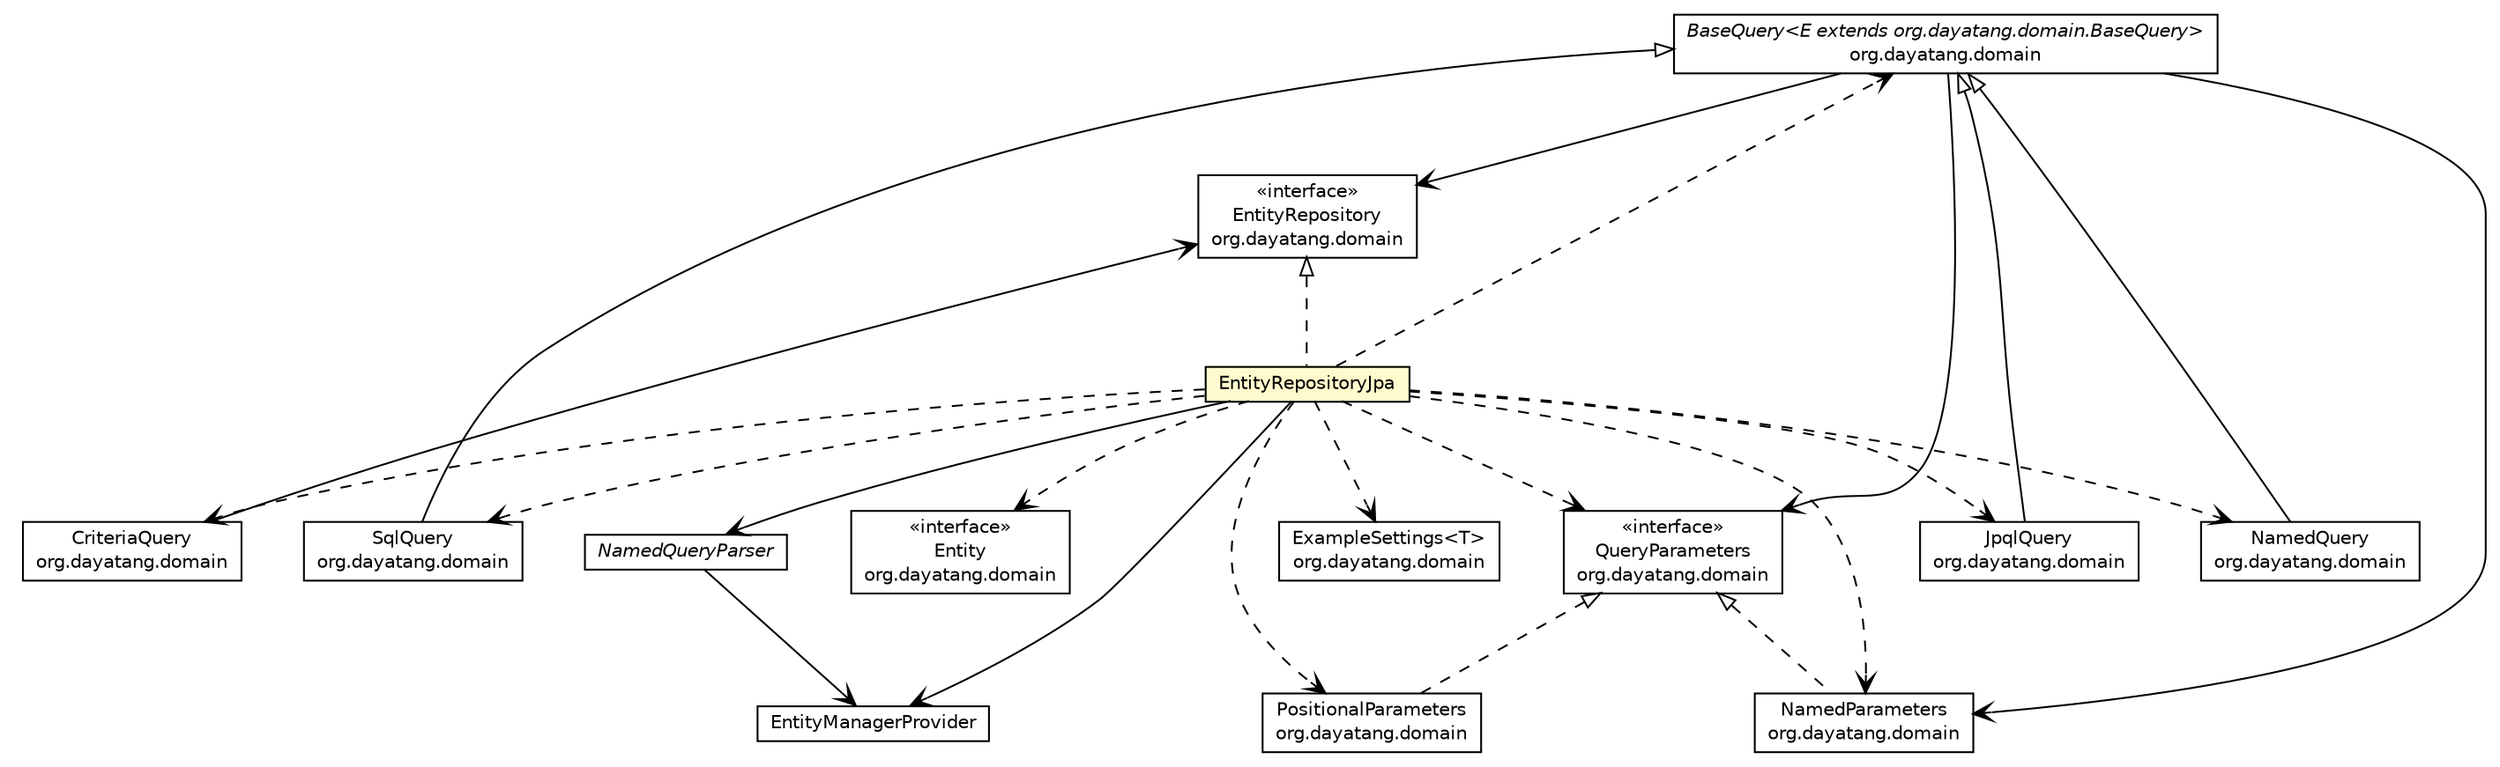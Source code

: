 #!/usr/local/bin/dot
#
# Class diagram 
# Generated by UMLGraph version R5_6_6-8-g8d7759 (http://www.umlgraph.org/)
#

digraph G {
	edge [fontname="Helvetica",fontsize=10,labelfontname="Helvetica",labelfontsize=10];
	node [fontname="Helvetica",fontsize=10,shape=plaintext];
	nodesep=0.25;
	ranksep=0.5;
	// org.dayatang.domain.SqlQuery
	c47240 [label=<<table title="org.dayatang.domain.SqlQuery" border="0" cellborder="1" cellspacing="0" cellpadding="2" port="p" href="../../domain/SqlQuery.html">
		<tr><td><table border="0" cellspacing="0" cellpadding="1">
<tr><td align="center" balign="center"> SqlQuery </td></tr>
<tr><td align="center" balign="center"> org.dayatang.domain </td></tr>
		</table></td></tr>
		</table>>, URL="../../domain/SqlQuery.html", fontname="Helvetica", fontcolor="black", fontsize=10.0];
	// org.dayatang.domain.QueryParameters
	c47241 [label=<<table title="org.dayatang.domain.QueryParameters" border="0" cellborder="1" cellspacing="0" cellpadding="2" port="p" href="../../domain/QueryParameters.html">
		<tr><td><table border="0" cellspacing="0" cellpadding="1">
<tr><td align="center" balign="center"> &#171;interface&#187; </td></tr>
<tr><td align="center" balign="center"> QueryParameters </td></tr>
<tr><td align="center" balign="center"> org.dayatang.domain </td></tr>
		</table></td></tr>
		</table>>, URL="../../domain/QueryParameters.html", fontname="Helvetica", fontcolor="black", fontsize=10.0];
	// org.dayatang.domain.PositionalParameters
	c47243 [label=<<table title="org.dayatang.domain.PositionalParameters" border="0" cellborder="1" cellspacing="0" cellpadding="2" port="p" href="../../domain/PositionalParameters.html">
		<tr><td><table border="0" cellspacing="0" cellpadding="1">
<tr><td align="center" balign="center"> PositionalParameters </td></tr>
<tr><td align="center" balign="center"> org.dayatang.domain </td></tr>
		</table></td></tr>
		</table>>, URL="../../domain/PositionalParameters.html", fontname="Helvetica", fontcolor="black", fontsize=10.0];
	// org.dayatang.domain.NamedQuery
	c47245 [label=<<table title="org.dayatang.domain.NamedQuery" border="0" cellborder="1" cellspacing="0" cellpadding="2" port="p" href="../../domain/NamedQuery.html">
		<tr><td><table border="0" cellspacing="0" cellpadding="1">
<tr><td align="center" balign="center"> NamedQuery </td></tr>
<tr><td align="center" balign="center"> org.dayatang.domain </td></tr>
		</table></td></tr>
		</table>>, URL="../../domain/NamedQuery.html", fontname="Helvetica", fontcolor="black", fontsize=10.0];
	// org.dayatang.domain.NamedParameters
	c47246 [label=<<table title="org.dayatang.domain.NamedParameters" border="0" cellborder="1" cellspacing="0" cellpadding="2" port="p" href="../../domain/NamedParameters.html">
		<tr><td><table border="0" cellspacing="0" cellpadding="1">
<tr><td align="center" balign="center"> NamedParameters </td></tr>
<tr><td align="center" balign="center"> org.dayatang.domain </td></tr>
		</table></td></tr>
		</table>>, URL="../../domain/NamedParameters.html", fontname="Helvetica", fontcolor="black", fontsize=10.0];
	// org.dayatang.domain.JpqlQuery
	c47249 [label=<<table title="org.dayatang.domain.JpqlQuery" border="0" cellborder="1" cellspacing="0" cellpadding="2" port="p" href="../../domain/JpqlQuery.html">
		<tr><td><table border="0" cellspacing="0" cellpadding="1">
<tr><td align="center" balign="center"> JpqlQuery </td></tr>
<tr><td align="center" balign="center"> org.dayatang.domain </td></tr>
		</table></td></tr>
		</table>>, URL="../../domain/JpqlQuery.html", fontname="Helvetica", fontcolor="black", fontsize=10.0];
	// org.dayatang.domain.ExampleSettings<T>
	c47255 [label=<<table title="org.dayatang.domain.ExampleSettings" border="0" cellborder="1" cellspacing="0" cellpadding="2" port="p" href="../../domain/ExampleSettings.html">
		<tr><td><table border="0" cellspacing="0" cellpadding="1">
<tr><td align="center" balign="center"> ExampleSettings&lt;T&gt; </td></tr>
<tr><td align="center" balign="center"> org.dayatang.domain </td></tr>
		</table></td></tr>
		</table>>, URL="../../domain/ExampleSettings.html", fontname="Helvetica", fontcolor="black", fontsize=10.0];
	// org.dayatang.domain.EntityRepository
	c47256 [label=<<table title="org.dayatang.domain.EntityRepository" border="0" cellborder="1" cellspacing="0" cellpadding="2" port="p" href="../../domain/EntityRepository.html">
		<tr><td><table border="0" cellspacing="0" cellpadding="1">
<tr><td align="center" balign="center"> &#171;interface&#187; </td></tr>
<tr><td align="center" balign="center"> EntityRepository </td></tr>
<tr><td align="center" balign="center"> org.dayatang.domain </td></tr>
		</table></td></tr>
		</table>>, URL="../../domain/EntityRepository.html", fontname="Helvetica", fontcolor="black", fontsize=10.0];
	// org.dayatang.domain.Entity
	c47257 [label=<<table title="org.dayatang.domain.Entity" border="0" cellborder="1" cellspacing="0" cellpadding="2" port="p" href="../../domain/Entity.html">
		<tr><td><table border="0" cellspacing="0" cellpadding="1">
<tr><td align="center" balign="center"> &#171;interface&#187; </td></tr>
<tr><td align="center" balign="center"> Entity </td></tr>
<tr><td align="center" balign="center"> org.dayatang.domain </td></tr>
		</table></td></tr>
		</table>>, URL="../../domain/Entity.html", fontname="Helvetica", fontcolor="black", fontsize=10.0];
	// org.dayatang.domain.CriteriaQuery
	c47260 [label=<<table title="org.dayatang.domain.CriteriaQuery" border="0" cellborder="1" cellspacing="0" cellpadding="2" port="p" href="../../domain/CriteriaQuery.html">
		<tr><td><table border="0" cellspacing="0" cellpadding="1">
<tr><td align="center" balign="center"> CriteriaQuery </td></tr>
<tr><td align="center" balign="center"> org.dayatang.domain </td></tr>
		</table></td></tr>
		</table>>, URL="../../domain/CriteriaQuery.html", fontname="Helvetica", fontcolor="black", fontsize=10.0];
	// org.dayatang.domain.BaseQuery<E extends org.dayatang.domain.BaseQuery>
	c47261 [label=<<table title="org.dayatang.domain.BaseQuery" border="0" cellborder="1" cellspacing="0" cellpadding="2" port="p" href="../../domain/BaseQuery.html">
		<tr><td><table border="0" cellspacing="0" cellpadding="1">
<tr><td align="center" balign="center"><font face="Helvetica-Oblique"> BaseQuery&lt;E extends org.dayatang.domain.BaseQuery&gt; </font></td></tr>
<tr><td align="center" balign="center"> org.dayatang.domain </td></tr>
		</table></td></tr>
		</table>>, URL="../../domain/BaseQuery.html", fontname="Helvetica", fontcolor="black", fontsize=10.0];
	// org.dayatang.persistence.jpa.NamedQueryParser
	c47370 [label=<<table title="org.dayatang.persistence.jpa.NamedQueryParser" border="0" cellborder="1" cellspacing="0" cellpadding="2" port="p" href="./NamedQueryParser.html">
		<tr><td><table border="0" cellspacing="0" cellpadding="1">
<tr><td align="center" balign="center"><font face="Helvetica-Oblique"> NamedQueryParser </font></td></tr>
		</table></td></tr>
		</table>>, URL="./NamedQueryParser.html", fontname="Helvetica", fontcolor="black", fontsize=10.0];
	// org.dayatang.persistence.jpa.EntityRepositoryJpa
	c47371 [label=<<table title="org.dayatang.persistence.jpa.EntityRepositoryJpa" border="0" cellborder="1" cellspacing="0" cellpadding="2" port="p" bgcolor="lemonChiffon" href="./EntityRepositoryJpa.html">
		<tr><td><table border="0" cellspacing="0" cellpadding="1">
<tr><td align="center" balign="center"> EntityRepositoryJpa </td></tr>
		</table></td></tr>
		</table>>, URL="./EntityRepositoryJpa.html", fontname="Helvetica", fontcolor="black", fontsize=10.0];
	// org.dayatang.persistence.jpa.EntityManagerProvider
	c47372 [label=<<table title="org.dayatang.persistence.jpa.EntityManagerProvider" border="0" cellborder="1" cellspacing="0" cellpadding="2" port="p" href="./EntityManagerProvider.html">
		<tr><td><table border="0" cellspacing="0" cellpadding="1">
<tr><td align="center" balign="center"> EntityManagerProvider </td></tr>
		</table></td></tr>
		</table>>, URL="./EntityManagerProvider.html", fontname="Helvetica", fontcolor="black", fontsize=10.0];
	//org.dayatang.domain.SqlQuery extends org.dayatang.domain.BaseQuery<org.dayatang.domain.SqlQuery>
	c47261:p -> c47240:p [dir=back,arrowtail=empty];
	//org.dayatang.domain.PositionalParameters implements org.dayatang.domain.QueryParameters
	c47241:p -> c47243:p [dir=back,arrowtail=empty,style=dashed];
	//org.dayatang.domain.NamedQuery extends org.dayatang.domain.BaseQuery<org.dayatang.domain.NamedQuery>
	c47261:p -> c47245:p [dir=back,arrowtail=empty];
	//org.dayatang.domain.NamedParameters implements org.dayatang.domain.QueryParameters
	c47241:p -> c47246:p [dir=back,arrowtail=empty,style=dashed];
	//org.dayatang.domain.JpqlQuery extends org.dayatang.domain.BaseQuery<org.dayatang.domain.JpqlQuery>
	c47261:p -> c47249:p [dir=back,arrowtail=empty];
	//org.dayatang.persistence.jpa.EntityRepositoryJpa implements org.dayatang.domain.EntityRepository
	c47256:p -> c47371:p [dir=back,arrowtail=empty,style=dashed];
	// org.dayatang.domain.CriteriaQuery NAVASSOC org.dayatang.domain.EntityRepository
	c47260:p -> c47256:p [taillabel="", label=" "headlabel="", fontname="Helvetica", fontcolor="black", fontsize=10.0, color="black", arrowhead=open];
	// org.dayatang.domain.BaseQuery<E extends org.dayatang.domain.BaseQuery> NAVASSOC org.dayatang.domain.EntityRepository
	c47261:p -> c47256:p [taillabel="", label=" "headlabel="", fontname="Helvetica", fontcolor="black", fontsize=10.0, color="black", arrowhead=open];
	// org.dayatang.domain.BaseQuery<E extends org.dayatang.domain.BaseQuery> NAVASSOC org.dayatang.domain.QueryParameters
	c47261:p -> c47241:p [taillabel="", label=" "headlabel="", fontname="Helvetica", fontcolor="black", fontsize=10.0, color="black", arrowhead=open];
	// org.dayatang.domain.BaseQuery<E extends org.dayatang.domain.BaseQuery> NAVASSOC org.dayatang.domain.NamedParameters
	c47261:p -> c47246:p [taillabel="", label=" "headlabel="", fontname="Helvetica", fontcolor="black", fontsize=10.0, color="black", arrowhead=open];
	// org.dayatang.persistence.jpa.NamedQueryParser NAVASSOC org.dayatang.persistence.jpa.EntityManagerProvider
	c47370:p -> c47372:p [taillabel="", label=" "headlabel="", fontname="Helvetica", fontcolor="black", fontsize=10.0, color="black", arrowhead=open];
	// org.dayatang.persistence.jpa.EntityRepositoryJpa NAVASSOC org.dayatang.persistence.jpa.NamedQueryParser
	c47371:p -> c47370:p [taillabel="", label=" "headlabel="", fontname="Helvetica", fontcolor="black", fontsize=10.0, color="black", arrowhead=open];
	// org.dayatang.persistence.jpa.EntityRepositoryJpa NAVASSOC org.dayatang.persistence.jpa.EntityManagerProvider
	c47371:p -> c47372:p [taillabel="", label=" "headlabel="", fontname="Helvetica", fontcolor="black", fontsize=10.0, color="black", arrowhead=open];
	// org.dayatang.persistence.jpa.EntityRepositoryJpa DEPEND org.dayatang.domain.ExampleSettings<T>
	c47371:p -> c47255:p [taillabel="", label=" "headlabel="", fontname="Helvetica", fontcolor="black", fontsize=10.0, color="black", arrowhead=open, style=dashed];
	// org.dayatang.persistence.jpa.EntityRepositoryJpa DEPEND org.dayatang.domain.CriteriaQuery
	c47371:p -> c47260:p [taillabel="", label=" "headlabel="", fontname="Helvetica", fontcolor="black", fontsize=10.0, color="black", arrowhead=open, style=dashed];
	// org.dayatang.persistence.jpa.EntityRepositoryJpa DEPEND org.dayatang.domain.QueryParameters
	c47371:p -> c47241:p [taillabel="", label=" "headlabel="", fontname="Helvetica", fontcolor="black", fontsize=10.0, color="black", arrowhead=open, style=dashed];
	// org.dayatang.persistence.jpa.EntityRepositoryJpa DEPEND org.dayatang.domain.SqlQuery
	c47371:p -> c47240:p [taillabel="", label=" "headlabel="", fontname="Helvetica", fontcolor="black", fontsize=10.0, color="black", arrowhead=open, style=dashed];
	// org.dayatang.persistence.jpa.EntityRepositoryJpa DEPEND org.dayatang.domain.NamedQuery
	c47371:p -> c47245:p [taillabel="", label=" "headlabel="", fontname="Helvetica", fontcolor="black", fontsize=10.0, color="black", arrowhead=open, style=dashed];
	// org.dayatang.persistence.jpa.EntityRepositoryJpa DEPEND org.dayatang.domain.NamedParameters
	c47371:p -> c47246:p [taillabel="", label=" "headlabel="", fontname="Helvetica", fontcolor="black", fontsize=10.0, color="black", arrowhead=open, style=dashed];
	// org.dayatang.persistence.jpa.EntityRepositoryJpa DEPEND org.dayatang.domain.JpqlQuery
	c47371:p -> c47249:p [taillabel="", label=" "headlabel="", fontname="Helvetica", fontcolor="black", fontsize=10.0, color="black", arrowhead=open, style=dashed];
	// org.dayatang.persistence.jpa.EntityRepositoryJpa DEPEND org.dayatang.domain.Entity
	c47371:p -> c47257:p [taillabel="", label=" "headlabel="", fontname="Helvetica", fontcolor="black", fontsize=10.0, color="black", arrowhead=open, style=dashed];
	// org.dayatang.persistence.jpa.EntityRepositoryJpa DEPEND org.dayatang.domain.PositionalParameters
	c47371:p -> c47243:p [taillabel="", label=" "headlabel="", fontname="Helvetica", fontcolor="black", fontsize=10.0, color="black", arrowhead=open, style=dashed];
	// org.dayatang.persistence.jpa.EntityRepositoryJpa DEPEND org.dayatang.domain.BaseQuery<E extends org.dayatang.domain.BaseQuery>
	c47371:p -> c47261:p [taillabel="", label=" "headlabel="", fontname="Helvetica", fontcolor="black", fontsize=10.0, color="black", arrowhead=open, style=dashed];
}

